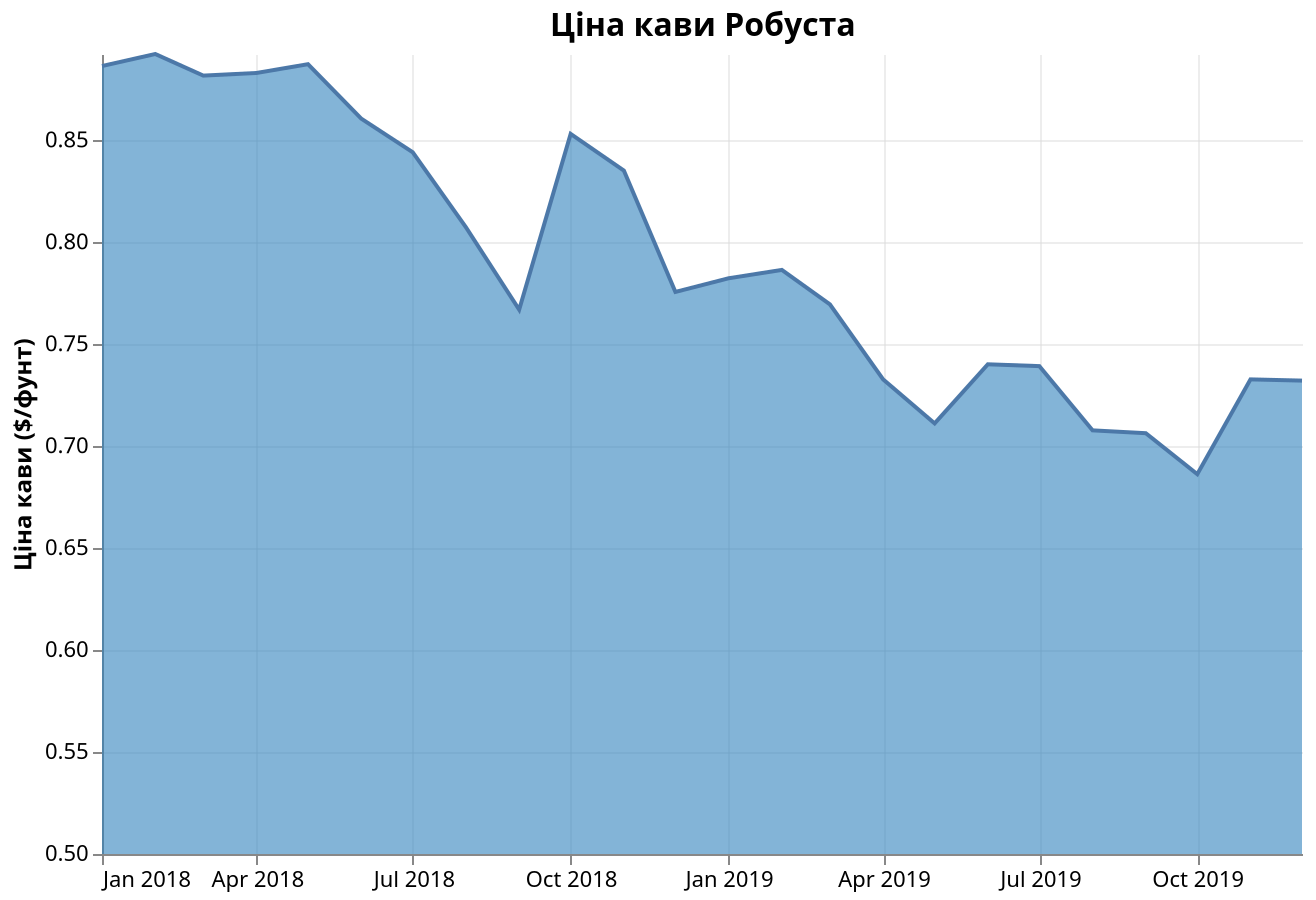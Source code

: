 {
  "$schema": "https://vega.github.io/schema/vega-lite/v5.json",
  "title": {
    "text": "Ціна кави Робуста",
    "fontSize": 16,
    "fontWeight": "bold"
  },
  "width": 600,
  "height": 400,
  "data": {
    "values": [
      {
        "month": "2018-01",
        "price": 0.8865
      },
      {
        "month": "2018-02",
        "price": 0.8924
      },
      {
        "month": "2018-03",
        "price": 0.8818
      },
      {
        "month": "2018-04",
        "price": 0.8831
      },
      {
        "month": "2018-05",
        "price": 0.8874
      },
      {
        "month": "2018-06",
        "price": 0.8607
      },
      {
        "month": "2018-07",
        "price": 0.8442
      },
      {
        "month": "2018-08",
        "price": 0.8074
      },
      {
        "month": "2018-09",
        "price": 0.7670
      },
      {
        "month": "2018-10",
        "price": 0.8532
      },
      {
        "month": "2018-11",
        "price": 0.8352
      },
      {
        "month": "2018-12",
        "price": 0.7757
      },
      {
        "month": "2019-01",
        "price": 0.7824
      },
      {
        "month": "2019-02",
        "price": 0.7865
      },
      {
        "month": "2019-03",
        "price": 0.7696
      },
      {
        "month": "2019-04",
        "price": 0.7328
      },
      {
        "month": "2019-05",
        "price": 0.7112
      },
      {
        "month": "2019-06",
        "price": 0.7402
      },
      {
        "month": "2019-07",
        "price": 0.7393
      },
      {
        "month": "2019-08",
        "price": 0.7078
      },
      {
        "month": "2019-09",
        "price": 0.7064
      },
      {
        "month": "2019-10",
        "price": 0.6863
      },
      {
        "month": "2019-11",
        "price": 0.7328
      },
      {
        "month": "2019-12",
        "price": 0.7322
      }
    ]
  },
  "mark": {
    "type": "area",
    "color": "#3182bd",
    "opacity": 0.6,
    "line": true,
    "strokeWidth": 1.5
  },
  "encoding": {
    "x": {
      "field": "month",
      "type": "temporal",
      "title": null,
      "axis": {
        "grid": true,
        "tickCount": 4,
        "labelExpr": "timeFormat(datum.value, '%b %Y')"
      }
    },
    "y": {
      "field": "price",
      "type": "quantitative",
      "title": "Ціна кави ($/фунт)",
      "axis": {
        "titleFontWeight": "bold",
        "grid": true
      },
      "stack": null,
      "scale": {
        "zero": false,
        "domainMin": 0.5
      }
    },
    "tooltip": [
      {
        "field": "month",
        "type": "temporal",
        "title": "Month"
      },
      {
        "field": "price",
        "type": "quantitative",
        "title": "Price",
        "format": "$.3f"
      }
    ]
  },
  "config": {
    "axis": {
      "gridColor": "#ddd",
      "gridOpacity": 0.5,
      "labelFontSize": 11,
      "titleFontSize": 12
    },
    "view": {
      "stroke": null
    }
  }
}